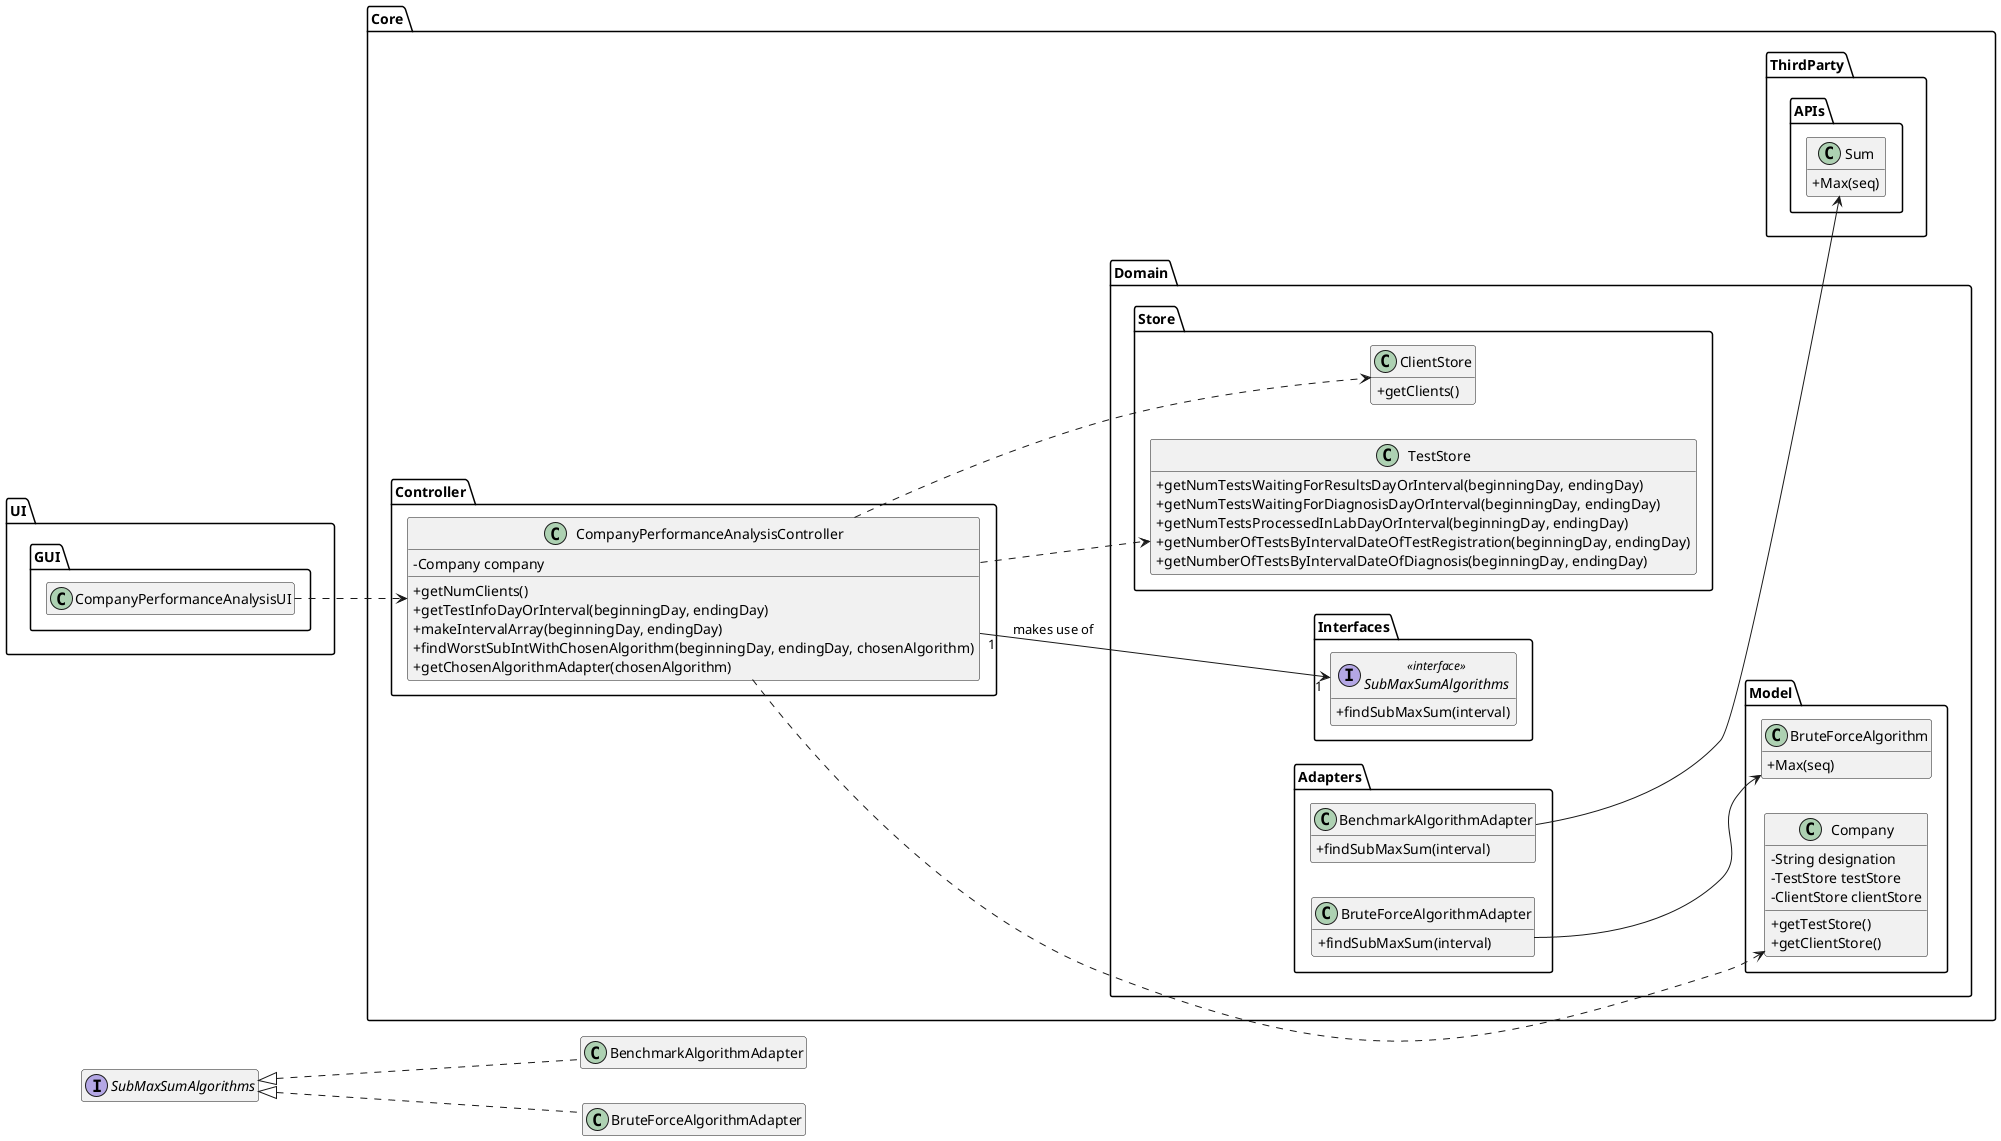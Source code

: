 @startuml
'skinparam linetype ortho
hide empty methods
hide empty attributes
left to right direction
skinparam classAttributeIconSize 0

package Core{

package Domain {

package Model{

class Company {
    -String designation
    -TestStore testStore
    -ClientStore clientStore
    +getTestStore()
    +getClientStore()
}

class BruteForceAlgorithm{
    +Max(seq)
}

}

package Interfaces {

interface SubMaxSumAlgorithms <<interface>> {
    +findSubMaxSum(interval)
}

}

package Store {

class TestStore {
    +getNumTestsWaitingForResultsDayOrInterval(beginningDay, endingDay)
    +getNumTestsWaitingForDiagnosisDayOrInterval(beginningDay, endingDay)
    +getNumTestsProcessedInLabDayOrInterval(beginningDay, endingDay)
    +getNumberOfTestsByIntervalDateOfTestRegistration(beginningDay, endingDay)
    +getNumberOfTestsByIntervalDateOfDiagnosis(beginningDay, endingDay)
}

class ClientStore {
    +getClients()
}

}

package Adapters{

class BenchmarkAlgorithmAdapter{
    +findSubMaxSum(interval)
}

class BruteForceAlgorithmAdapter{
    +findSubMaxSum(interval)
}

}

}

package Controller {

class CompanyPerformanceAnalysisController{
    -Company company
    +getNumClients()
    +getTestInfoDayOrInterval(beginningDay, endingDay)
    +makeIntervalArray(beginningDay, endingDay)
    +findWorstSubIntWithChosenAlgorithm(beginningDay, endingDay, chosenAlgorithm)
    +getChosenAlgorithmAdapter(chosenAlgorithm)
}

}

package ThirdParty{

package APIs {

class Sum{
    +Max(seq)
}

}

}

}

package UI {

package GUI{

class CompanyPerformanceAnalysisUI{
}

}

}

CompanyPerformanceAnalysisUI ..> CompanyPerformanceAnalysisController
CompanyPerformanceAnalysisController ..> Company
CompanyPerformanceAnalysisController ..> ClientStore
CompanyPerformanceAnalysisController ..> TestStore
CompanyPerformanceAnalysisController "1" --> "1" SubMaxSumAlgorithms : makes use of
BenchmarkAlgorithmAdapter --> Sum
BruteForceAlgorithmAdapter --> BruteForceAlgorithm

class BenchmarkAlgorithmAdapter implements SubMaxSumAlgorithms
class BruteForceAlgorithmAdapter implements SubMaxSumAlgorithms

@enduml